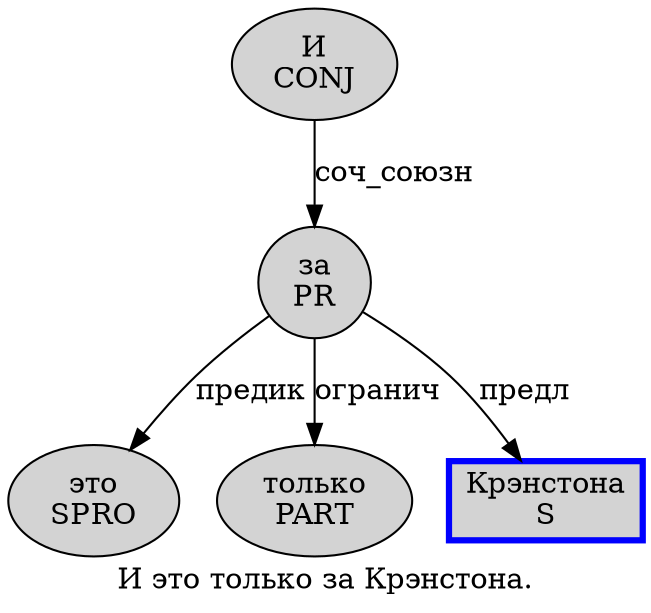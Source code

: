 digraph SENTENCE_4833 {
	graph [label="И это только за Крэнстона."]
	node [style=filled]
		0 [label="И
CONJ" color="" fillcolor=lightgray penwidth=1 shape=ellipse]
		1 [label="это
SPRO" color="" fillcolor=lightgray penwidth=1 shape=ellipse]
		2 [label="только
PART" color="" fillcolor=lightgray penwidth=1 shape=ellipse]
		3 [label="за
PR" color="" fillcolor=lightgray penwidth=1 shape=ellipse]
		4 [label="Крэнстона
S" color=blue fillcolor=lightgray penwidth=3 shape=box]
			0 -> 3 [label="соч_союзн"]
			3 -> 1 [label="предик"]
			3 -> 2 [label="огранич"]
			3 -> 4 [label="предл"]
}